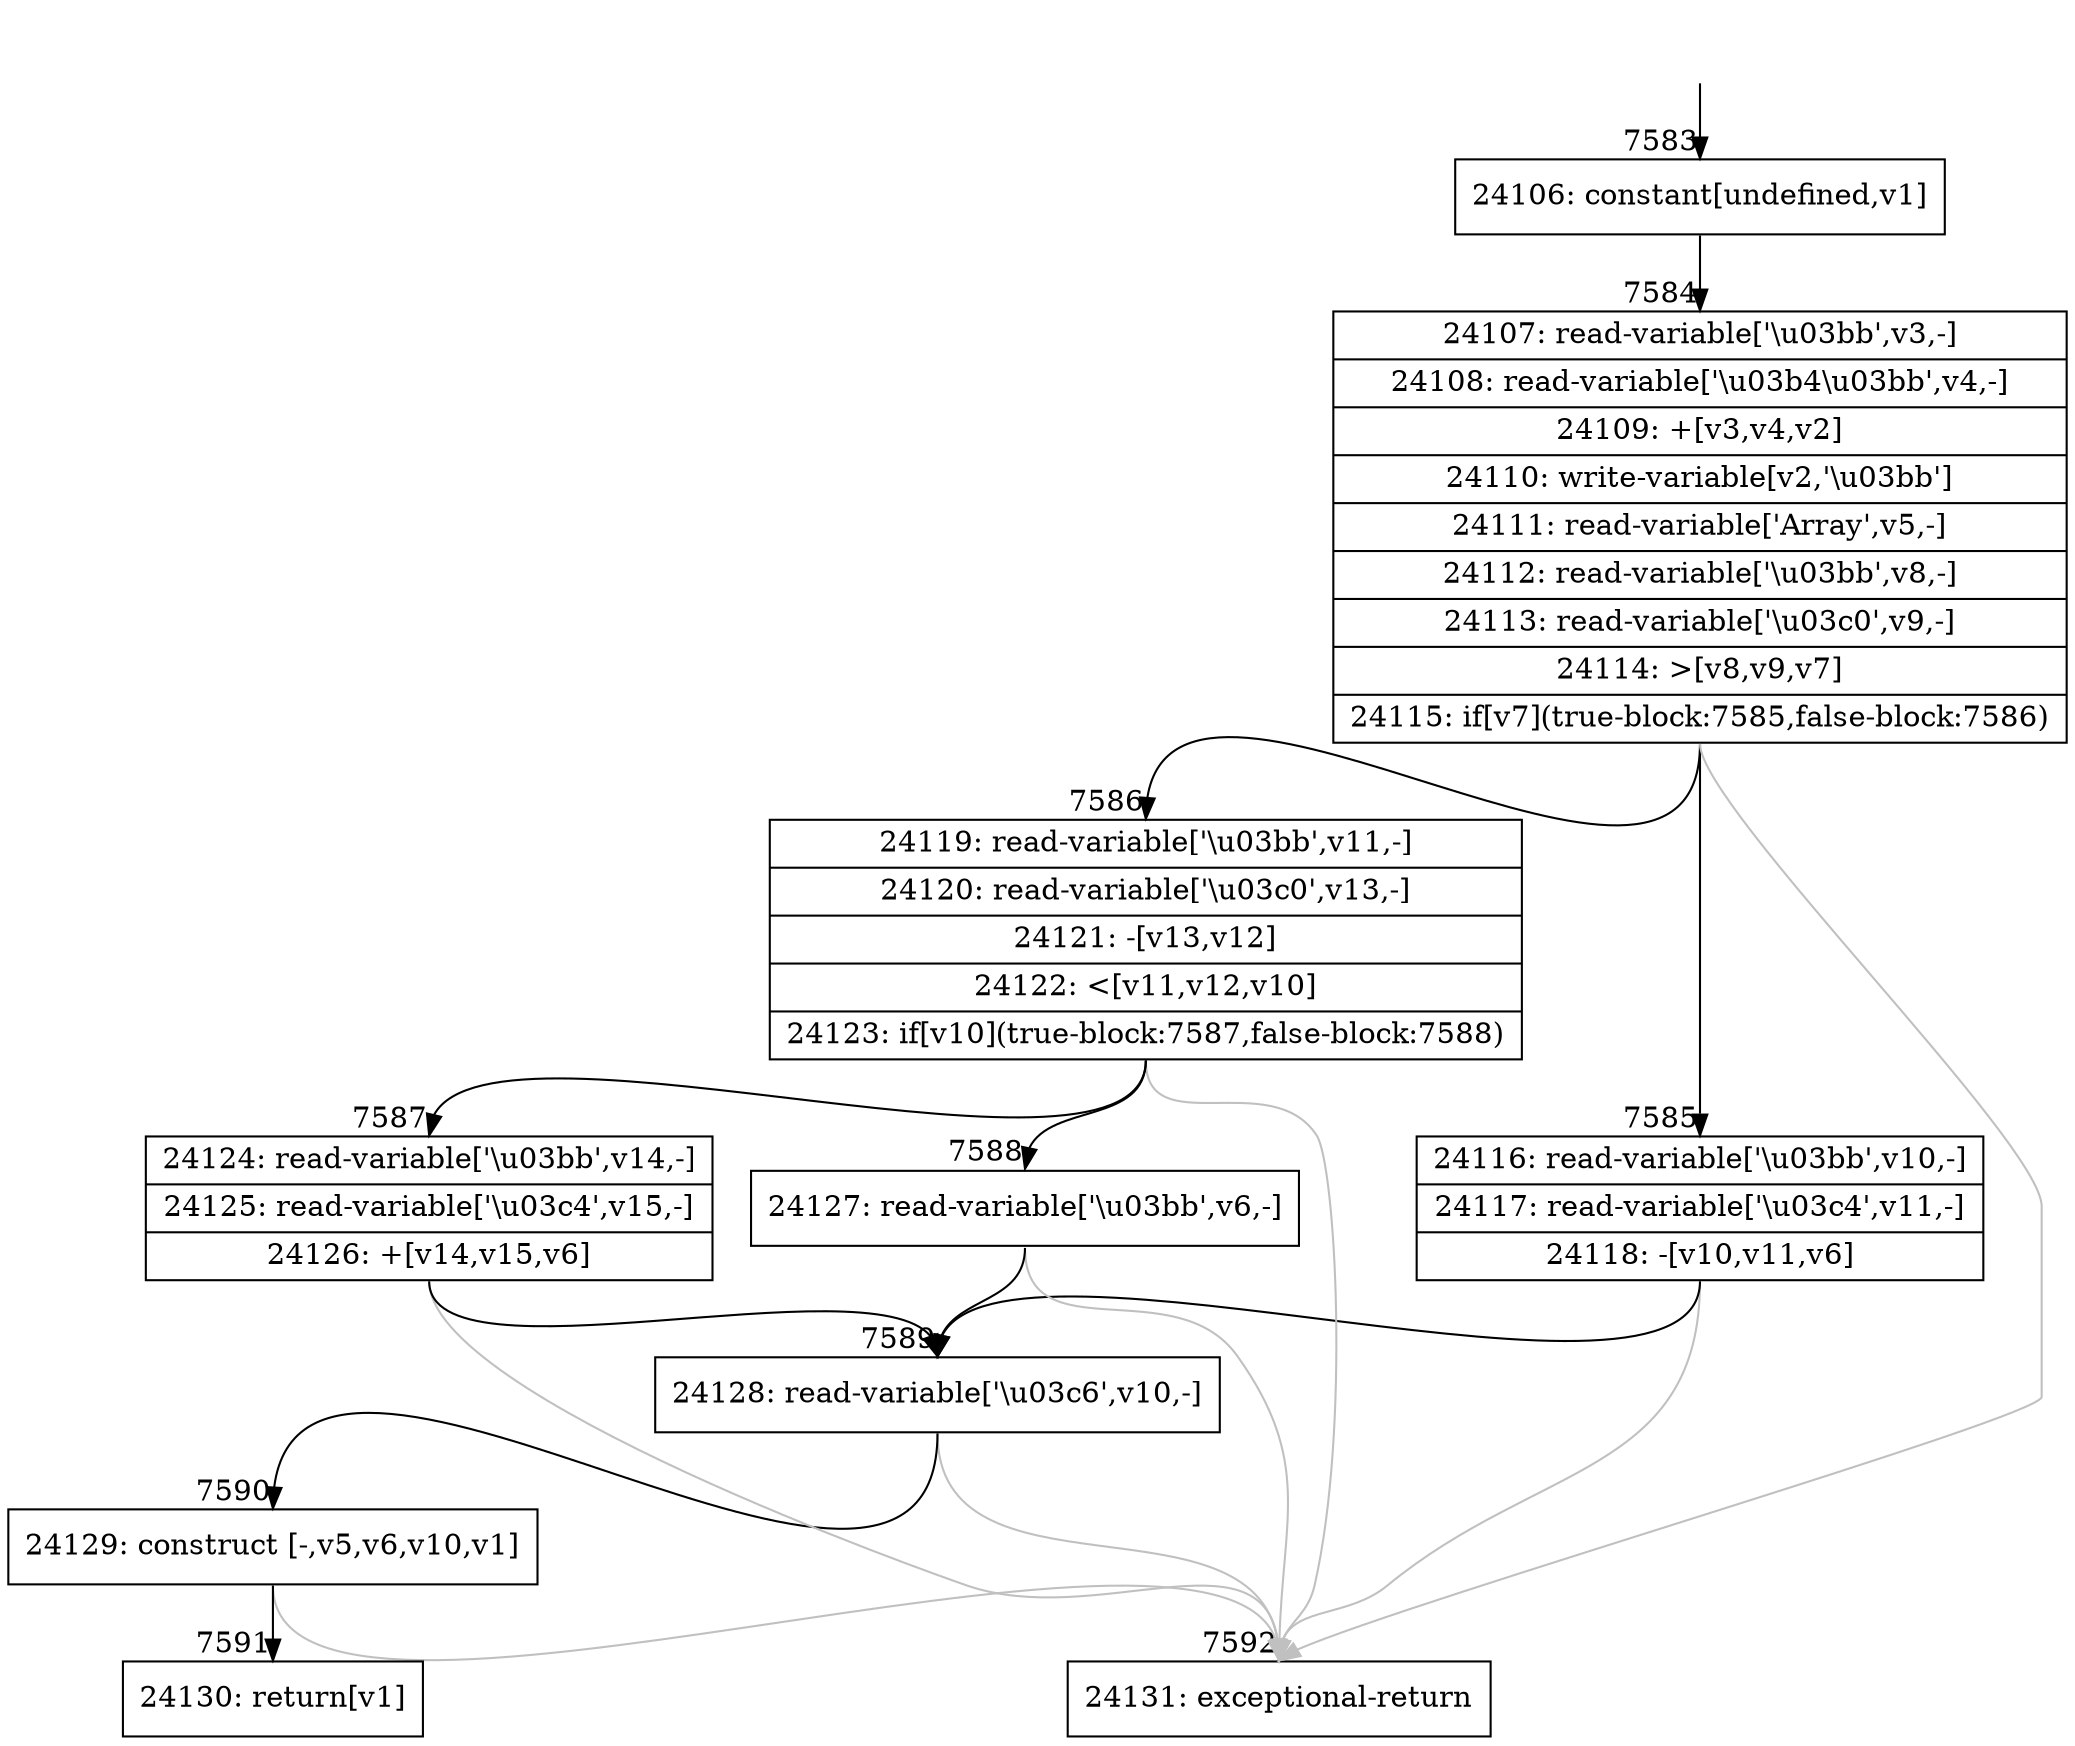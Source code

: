 digraph {
rankdir="TD"
BB_entry717[shape=none,label=""];
BB_entry717 -> BB7583 [tailport=s, headport=n, headlabel="    7583"]
BB7583 [shape=record label="{24106: constant[undefined,v1]}" ] 
BB7583 -> BB7584 [tailport=s, headport=n, headlabel="      7584"]
BB7584 [shape=record label="{24107: read-variable['\\u03bb',v3,-]|24108: read-variable['\\u03b4\\u03bb',v4,-]|24109: +[v3,v4,v2]|24110: write-variable[v2,'\\u03bb']|24111: read-variable['Array',v5,-]|24112: read-variable['\\u03bb',v8,-]|24113: read-variable['\\u03c0',v9,-]|24114: \>[v8,v9,v7]|24115: if[v7](true-block:7585,false-block:7586)}" ] 
BB7584 -> BB7585 [tailport=s, headport=n, headlabel="      7585"]
BB7584 -> BB7586 [tailport=s, headport=n, headlabel="      7586"]
BB7584 -> BB7592 [tailport=s, headport=n, color=gray, headlabel="      7592"]
BB7585 [shape=record label="{24116: read-variable['\\u03bb',v10,-]|24117: read-variable['\\u03c4',v11,-]|24118: -[v10,v11,v6]}" ] 
BB7585 -> BB7589 [tailport=s, headport=n, headlabel="      7589"]
BB7585 -> BB7592 [tailport=s, headport=n, color=gray]
BB7586 [shape=record label="{24119: read-variable['\\u03bb',v11,-]|24120: read-variable['\\u03c0',v13,-]|24121: -[v13,v12]|24122: \<[v11,v12,v10]|24123: if[v10](true-block:7587,false-block:7588)}" ] 
BB7586 -> BB7587 [tailport=s, headport=n, headlabel="      7587"]
BB7586 -> BB7588 [tailport=s, headport=n, headlabel="      7588"]
BB7586 -> BB7592 [tailport=s, headport=n, color=gray]
BB7587 [shape=record label="{24124: read-variable['\\u03bb',v14,-]|24125: read-variable['\\u03c4',v15,-]|24126: +[v14,v15,v6]}" ] 
BB7587 -> BB7589 [tailport=s, headport=n]
BB7587 -> BB7592 [tailport=s, headport=n, color=gray]
BB7588 [shape=record label="{24127: read-variable['\\u03bb',v6,-]}" ] 
BB7588 -> BB7589 [tailport=s, headport=n]
BB7588 -> BB7592 [tailport=s, headport=n, color=gray]
BB7589 [shape=record label="{24128: read-variable['\\u03c6',v10,-]}" ] 
BB7589 -> BB7590 [tailport=s, headport=n, headlabel="      7590"]
BB7589 -> BB7592 [tailport=s, headport=n, color=gray]
BB7590 [shape=record label="{24129: construct [-,v5,v6,v10,v1]}" ] 
BB7590 -> BB7591 [tailport=s, headport=n, headlabel="      7591"]
BB7590 -> BB7592 [tailport=s, headport=n, color=gray]
BB7591 [shape=record label="{24130: return[v1]}" ] 
BB7592 [shape=record label="{24131: exceptional-return}" ] 
//#$~ 4410
}
